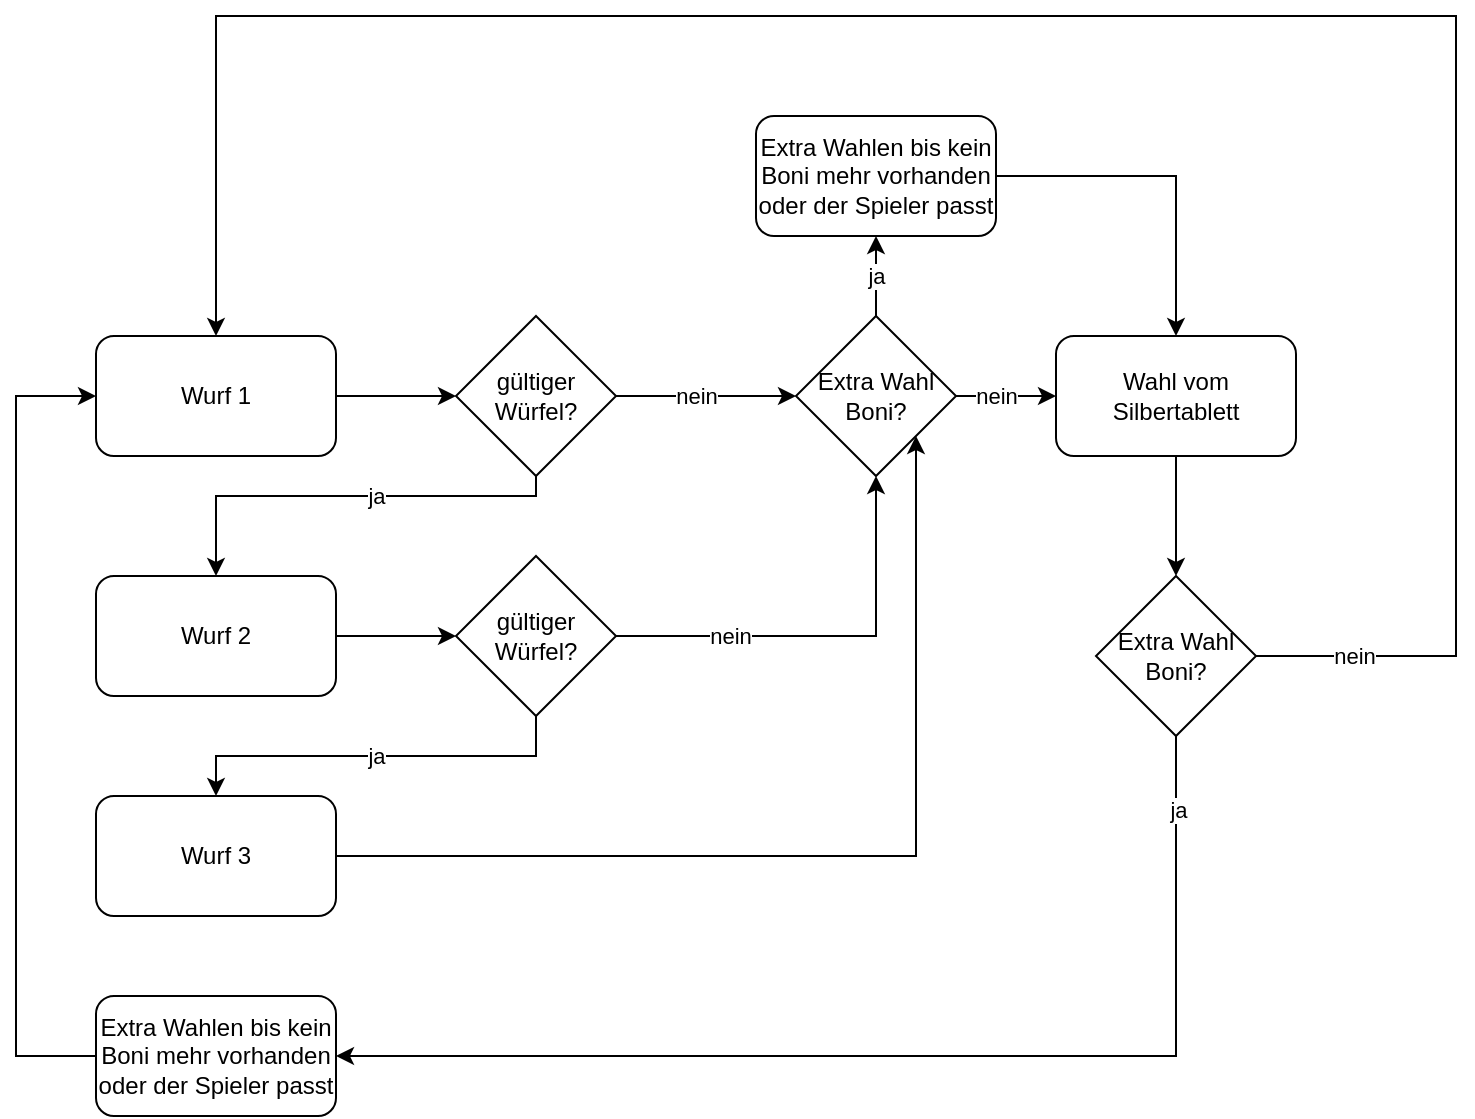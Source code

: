 <mxfile version="22.1.0" type="device">
  <diagram id="C5RBs43oDa-KdzZeNtuy" name="Page-1">
    <mxGraphModel dx="1426" dy="1966" grid="1" gridSize="10" guides="1" tooltips="1" connect="1" arrows="1" fold="1" page="1" pageScale="1" pageWidth="827" pageHeight="1169" math="0" shadow="0">
      <root>
        <mxCell id="WIyWlLk6GJQsqaUBKTNV-0" />
        <mxCell id="WIyWlLk6GJQsqaUBKTNV-1" parent="WIyWlLk6GJQsqaUBKTNV-0" />
        <mxCell id="E3f4p9RqiSEMcC2Fn0Ri-5" style="edgeStyle=orthogonalEdgeStyle;rounded=0;orthogonalLoop=1;jettySize=auto;html=1;" edge="1" parent="WIyWlLk6GJQsqaUBKTNV-1" source="E3f4p9RqiSEMcC2Fn0Ri-0" target="E3f4p9RqiSEMcC2Fn0Ri-4">
          <mxGeometry relative="1" as="geometry" />
        </mxCell>
        <mxCell id="E3f4p9RqiSEMcC2Fn0Ri-0" value="Wurf 1" style="rounded=1;whiteSpace=wrap;html=1;" vertex="1" parent="WIyWlLk6GJQsqaUBKTNV-1">
          <mxGeometry x="120" y="80" width="120" height="60" as="geometry" />
        </mxCell>
        <mxCell id="E3f4p9RqiSEMcC2Fn0Ri-14" style="edgeStyle=orthogonalEdgeStyle;rounded=0;orthogonalLoop=1;jettySize=auto;html=1;" edge="1" parent="WIyWlLk6GJQsqaUBKTNV-1" source="E3f4p9RqiSEMcC2Fn0Ri-2" target="E3f4p9RqiSEMcC2Fn0Ri-13">
          <mxGeometry relative="1" as="geometry" />
        </mxCell>
        <mxCell id="E3f4p9RqiSEMcC2Fn0Ri-2" value="Wurf 2" style="rounded=1;whiteSpace=wrap;html=1;" vertex="1" parent="WIyWlLk6GJQsqaUBKTNV-1">
          <mxGeometry x="120" y="200" width="120" height="60" as="geometry" />
        </mxCell>
        <mxCell id="E3f4p9RqiSEMcC2Fn0Ri-32" style="edgeStyle=orthogonalEdgeStyle;rounded=0;orthogonalLoop=1;jettySize=auto;html=1;entryX=1;entryY=1;entryDx=0;entryDy=0;" edge="1" parent="WIyWlLk6GJQsqaUBKTNV-1" source="E3f4p9RqiSEMcC2Fn0Ri-3" target="E3f4p9RqiSEMcC2Fn0Ri-20">
          <mxGeometry relative="1" as="geometry" />
        </mxCell>
        <mxCell id="E3f4p9RqiSEMcC2Fn0Ri-3" value="Wurf 3" style="rounded=1;whiteSpace=wrap;html=1;" vertex="1" parent="WIyWlLk6GJQsqaUBKTNV-1">
          <mxGeometry x="120" y="310" width="120" height="60" as="geometry" />
        </mxCell>
        <mxCell id="E3f4p9RqiSEMcC2Fn0Ri-6" style="edgeStyle=orthogonalEdgeStyle;rounded=0;orthogonalLoop=1;jettySize=auto;html=1;entryX=0.5;entryY=0;entryDx=0;entryDy=0;" edge="1" parent="WIyWlLk6GJQsqaUBKTNV-1" source="E3f4p9RqiSEMcC2Fn0Ri-4" target="E3f4p9RqiSEMcC2Fn0Ri-2">
          <mxGeometry relative="1" as="geometry">
            <Array as="points">
              <mxPoint x="340" y="160" />
              <mxPoint x="180" y="160" />
            </Array>
          </mxGeometry>
        </mxCell>
        <mxCell id="E3f4p9RqiSEMcC2Fn0Ri-8" value="ja" style="edgeLabel;html=1;align=center;verticalAlign=middle;resizable=0;points=[];" vertex="1" connectable="0" parent="E3f4p9RqiSEMcC2Fn0Ri-6">
          <mxGeometry x="0.4" relative="1" as="geometry">
            <mxPoint x="57" as="offset" />
          </mxGeometry>
        </mxCell>
        <mxCell id="E3f4p9RqiSEMcC2Fn0Ri-11" style="edgeStyle=orthogonalEdgeStyle;rounded=0;orthogonalLoop=1;jettySize=auto;html=1;entryX=0;entryY=0.5;entryDx=0;entryDy=0;" edge="1" parent="WIyWlLk6GJQsqaUBKTNV-1" source="E3f4p9RqiSEMcC2Fn0Ri-4" target="E3f4p9RqiSEMcC2Fn0Ri-20">
          <mxGeometry relative="1" as="geometry">
            <mxPoint x="480" y="110" as="targetPoint" />
          </mxGeometry>
        </mxCell>
        <mxCell id="E3f4p9RqiSEMcC2Fn0Ri-12" value="nein" style="edgeLabel;html=1;align=center;verticalAlign=middle;resizable=0;points=[];" vertex="1" connectable="0" parent="E3f4p9RqiSEMcC2Fn0Ri-11">
          <mxGeometry x="-0.114" y="3" relative="1" as="geometry">
            <mxPoint y="3" as="offset" />
          </mxGeometry>
        </mxCell>
        <mxCell id="E3f4p9RqiSEMcC2Fn0Ri-4" value="gültiger&lt;br&gt;Würfel?" style="rhombus;whiteSpace=wrap;html=1;" vertex="1" parent="WIyWlLk6GJQsqaUBKTNV-1">
          <mxGeometry x="300" y="70" width="80" height="80" as="geometry" />
        </mxCell>
        <mxCell id="E3f4p9RqiSEMcC2Fn0Ri-15" style="edgeStyle=orthogonalEdgeStyle;rounded=0;orthogonalLoop=1;jettySize=auto;html=1;entryX=0.5;entryY=1;entryDx=0;entryDy=0;" edge="1" parent="WIyWlLk6GJQsqaUBKTNV-1" source="E3f4p9RqiSEMcC2Fn0Ri-13" target="E3f4p9RqiSEMcC2Fn0Ri-20">
          <mxGeometry relative="1" as="geometry">
            <mxPoint x="510" y="140" as="targetPoint" />
          </mxGeometry>
        </mxCell>
        <mxCell id="E3f4p9RqiSEMcC2Fn0Ri-16" value="nein" style="edgeLabel;html=1;align=center;verticalAlign=middle;resizable=0;points=[];" vertex="1" connectable="0" parent="E3f4p9RqiSEMcC2Fn0Ri-15">
          <mxGeometry x="-0.382" y="3" relative="1" as="geometry">
            <mxPoint x="-8" y="3" as="offset" />
          </mxGeometry>
        </mxCell>
        <mxCell id="E3f4p9RqiSEMcC2Fn0Ri-17" style="edgeStyle=orthogonalEdgeStyle;rounded=0;orthogonalLoop=1;jettySize=auto;html=1;entryX=0.5;entryY=0;entryDx=0;entryDy=0;" edge="1" parent="WIyWlLk6GJQsqaUBKTNV-1" source="E3f4p9RqiSEMcC2Fn0Ri-13" target="E3f4p9RqiSEMcC2Fn0Ri-3">
          <mxGeometry relative="1" as="geometry">
            <Array as="points">
              <mxPoint x="340" y="290" />
              <mxPoint x="180" y="290" />
            </Array>
          </mxGeometry>
        </mxCell>
        <mxCell id="E3f4p9RqiSEMcC2Fn0Ri-18" value="ja" style="edgeLabel;html=1;align=center;verticalAlign=middle;resizable=0;points=[];" vertex="1" connectable="0" parent="E3f4p9RqiSEMcC2Fn0Ri-17">
          <mxGeometry x="-0.13" relative="1" as="geometry">
            <mxPoint x="-13" as="offset" />
          </mxGeometry>
        </mxCell>
        <mxCell id="E3f4p9RqiSEMcC2Fn0Ri-13" value="gültiger&lt;br style=&quot;border-color: var(--border-color);&quot;&gt;Würfel?" style="rhombus;whiteSpace=wrap;html=1;" vertex="1" parent="WIyWlLk6GJQsqaUBKTNV-1">
          <mxGeometry x="300" y="190" width="80" height="80" as="geometry" />
        </mxCell>
        <mxCell id="E3f4p9RqiSEMcC2Fn0Ri-22" style="edgeStyle=orthogonalEdgeStyle;rounded=0;orthogonalLoop=1;jettySize=auto;html=1;" edge="1" parent="WIyWlLk6GJQsqaUBKTNV-1" source="E3f4p9RqiSEMcC2Fn0Ri-20" target="E3f4p9RqiSEMcC2Fn0Ri-21">
          <mxGeometry relative="1" as="geometry" />
        </mxCell>
        <mxCell id="E3f4p9RqiSEMcC2Fn0Ri-23" value="ja" style="edgeLabel;html=1;align=center;verticalAlign=middle;resizable=0;points=[];" vertex="1" connectable="0" parent="E3f4p9RqiSEMcC2Fn0Ri-22">
          <mxGeometry y="2" relative="1" as="geometry">
            <mxPoint x="2" as="offset" />
          </mxGeometry>
        </mxCell>
        <mxCell id="E3f4p9RqiSEMcC2Fn0Ri-25" style="edgeStyle=orthogonalEdgeStyle;rounded=0;orthogonalLoop=1;jettySize=auto;html=1;entryX=0;entryY=0.5;entryDx=0;entryDy=0;" edge="1" parent="WIyWlLk6GJQsqaUBKTNV-1" source="E3f4p9RqiSEMcC2Fn0Ri-20" target="E3f4p9RqiSEMcC2Fn0Ri-24">
          <mxGeometry relative="1" as="geometry" />
        </mxCell>
        <mxCell id="E3f4p9RqiSEMcC2Fn0Ri-26" value="nein" style="edgeLabel;html=1;align=center;verticalAlign=middle;resizable=0;points=[];" vertex="1" connectable="0" parent="E3f4p9RqiSEMcC2Fn0Ri-25">
          <mxGeometry x="-0.2" y="-1" relative="1" as="geometry">
            <mxPoint y="-1" as="offset" />
          </mxGeometry>
        </mxCell>
        <mxCell id="E3f4p9RqiSEMcC2Fn0Ri-20" value="Extra Wahl&lt;br&gt;Boni?" style="rhombus;whiteSpace=wrap;html=1;" vertex="1" parent="WIyWlLk6GJQsqaUBKTNV-1">
          <mxGeometry x="470" y="70" width="80" height="80" as="geometry" />
        </mxCell>
        <mxCell id="E3f4p9RqiSEMcC2Fn0Ri-27" style="edgeStyle=orthogonalEdgeStyle;rounded=0;orthogonalLoop=1;jettySize=auto;html=1;entryX=0.5;entryY=0;entryDx=0;entryDy=0;" edge="1" parent="WIyWlLk6GJQsqaUBKTNV-1" source="E3f4p9RqiSEMcC2Fn0Ri-21" target="E3f4p9RqiSEMcC2Fn0Ri-24">
          <mxGeometry relative="1" as="geometry" />
        </mxCell>
        <mxCell id="E3f4p9RqiSEMcC2Fn0Ri-21" value="Extra Wahlen bis kein Boni mehr vorhanden oder der Spieler passt" style="rounded=1;whiteSpace=wrap;html=1;" vertex="1" parent="WIyWlLk6GJQsqaUBKTNV-1">
          <mxGeometry x="450" y="-30" width="120" height="60" as="geometry" />
        </mxCell>
        <mxCell id="E3f4p9RqiSEMcC2Fn0Ri-29" style="edgeStyle=orthogonalEdgeStyle;rounded=0;orthogonalLoop=1;jettySize=auto;html=1;entryX=0.5;entryY=0;entryDx=0;entryDy=0;" edge="1" parent="WIyWlLk6GJQsqaUBKTNV-1" source="E3f4p9RqiSEMcC2Fn0Ri-24" target="E3f4p9RqiSEMcC2Fn0Ri-28">
          <mxGeometry relative="1" as="geometry" />
        </mxCell>
        <mxCell id="E3f4p9RqiSEMcC2Fn0Ri-24" value="Wahl vom Silbertablett" style="rounded=1;whiteSpace=wrap;html=1;" vertex="1" parent="WIyWlLk6GJQsqaUBKTNV-1">
          <mxGeometry x="600" y="80" width="120" height="60" as="geometry" />
        </mxCell>
        <mxCell id="E3f4p9RqiSEMcC2Fn0Ri-30" style="edgeStyle=orthogonalEdgeStyle;rounded=0;orthogonalLoop=1;jettySize=auto;html=1;entryX=0.5;entryY=0;entryDx=0;entryDy=0;" edge="1" parent="WIyWlLk6GJQsqaUBKTNV-1" source="E3f4p9RqiSEMcC2Fn0Ri-28" target="E3f4p9RqiSEMcC2Fn0Ri-0">
          <mxGeometry relative="1" as="geometry">
            <mxPoint x="760" y="-80" as="targetPoint" />
            <Array as="points">
              <mxPoint x="800" y="240" />
              <mxPoint x="800" y="-80" />
              <mxPoint x="180" y="-80" />
            </Array>
          </mxGeometry>
        </mxCell>
        <mxCell id="E3f4p9RqiSEMcC2Fn0Ri-31" value="nein" style="edgeLabel;html=1;align=center;verticalAlign=middle;resizable=0;points=[];" vertex="1" connectable="0" parent="E3f4p9RqiSEMcC2Fn0Ri-30">
          <mxGeometry x="-0.916" y="-2" relative="1" as="geometry">
            <mxPoint x="-2" y="-2" as="offset" />
          </mxGeometry>
        </mxCell>
        <mxCell id="E3f4p9RqiSEMcC2Fn0Ri-34" style="edgeStyle=orthogonalEdgeStyle;rounded=0;orthogonalLoop=1;jettySize=auto;html=1;entryX=1;entryY=0.5;entryDx=0;entryDy=0;" edge="1" parent="WIyWlLk6GJQsqaUBKTNV-1" source="E3f4p9RqiSEMcC2Fn0Ri-28" target="E3f4p9RqiSEMcC2Fn0Ri-33">
          <mxGeometry relative="1" as="geometry">
            <Array as="points">
              <mxPoint x="660" y="440" />
            </Array>
          </mxGeometry>
        </mxCell>
        <mxCell id="E3f4p9RqiSEMcC2Fn0Ri-35" value="ja" style="edgeLabel;html=1;align=center;verticalAlign=middle;resizable=0;points=[];" vertex="1" connectable="0" parent="E3f4p9RqiSEMcC2Fn0Ri-34">
          <mxGeometry x="-0.872" y="1" relative="1" as="geometry">
            <mxPoint as="offset" />
          </mxGeometry>
        </mxCell>
        <mxCell id="E3f4p9RqiSEMcC2Fn0Ri-28" value="Extra Wahl&lt;br style=&quot;border-color: var(--border-color);&quot;&gt;Boni?" style="rhombus;whiteSpace=wrap;html=1;" vertex="1" parent="WIyWlLk6GJQsqaUBKTNV-1">
          <mxGeometry x="620" y="200" width="80" height="80" as="geometry" />
        </mxCell>
        <mxCell id="E3f4p9RqiSEMcC2Fn0Ri-36" style="edgeStyle=orthogonalEdgeStyle;rounded=0;orthogonalLoop=1;jettySize=auto;html=1;entryX=0;entryY=0.5;entryDx=0;entryDy=0;" edge="1" parent="WIyWlLk6GJQsqaUBKTNV-1" source="E3f4p9RqiSEMcC2Fn0Ri-33" target="E3f4p9RqiSEMcC2Fn0Ri-0">
          <mxGeometry relative="1" as="geometry">
            <Array as="points">
              <mxPoint x="80" y="440" />
              <mxPoint x="80" y="110" />
            </Array>
          </mxGeometry>
        </mxCell>
        <mxCell id="E3f4p9RqiSEMcC2Fn0Ri-33" value="Extra Wahlen bis kein Boni mehr vorhanden oder der Spieler passt" style="rounded=1;whiteSpace=wrap;html=1;" vertex="1" parent="WIyWlLk6GJQsqaUBKTNV-1">
          <mxGeometry x="120" y="410" width="120" height="60" as="geometry" />
        </mxCell>
      </root>
    </mxGraphModel>
  </diagram>
</mxfile>

